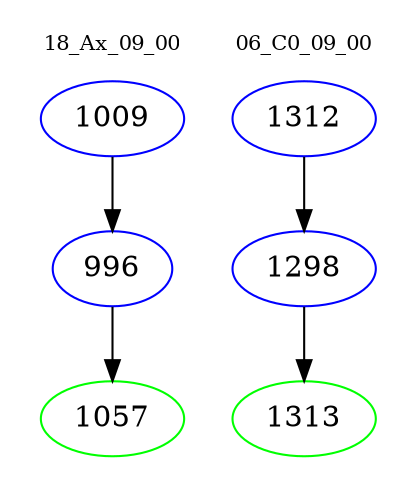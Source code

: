 digraph{
subgraph cluster_0 {
color = white
label = "18_Ax_09_00";
fontsize=10;
T0_1009 [label="1009", color="blue"]
T0_1009 -> T0_996 [color="black"]
T0_996 [label="996", color="blue"]
T0_996 -> T0_1057 [color="black"]
T0_1057 [label="1057", color="green"]
}
subgraph cluster_1 {
color = white
label = "06_C0_09_00";
fontsize=10;
T1_1312 [label="1312", color="blue"]
T1_1312 -> T1_1298 [color="black"]
T1_1298 [label="1298", color="blue"]
T1_1298 -> T1_1313 [color="black"]
T1_1313 [label="1313", color="green"]
}
}
